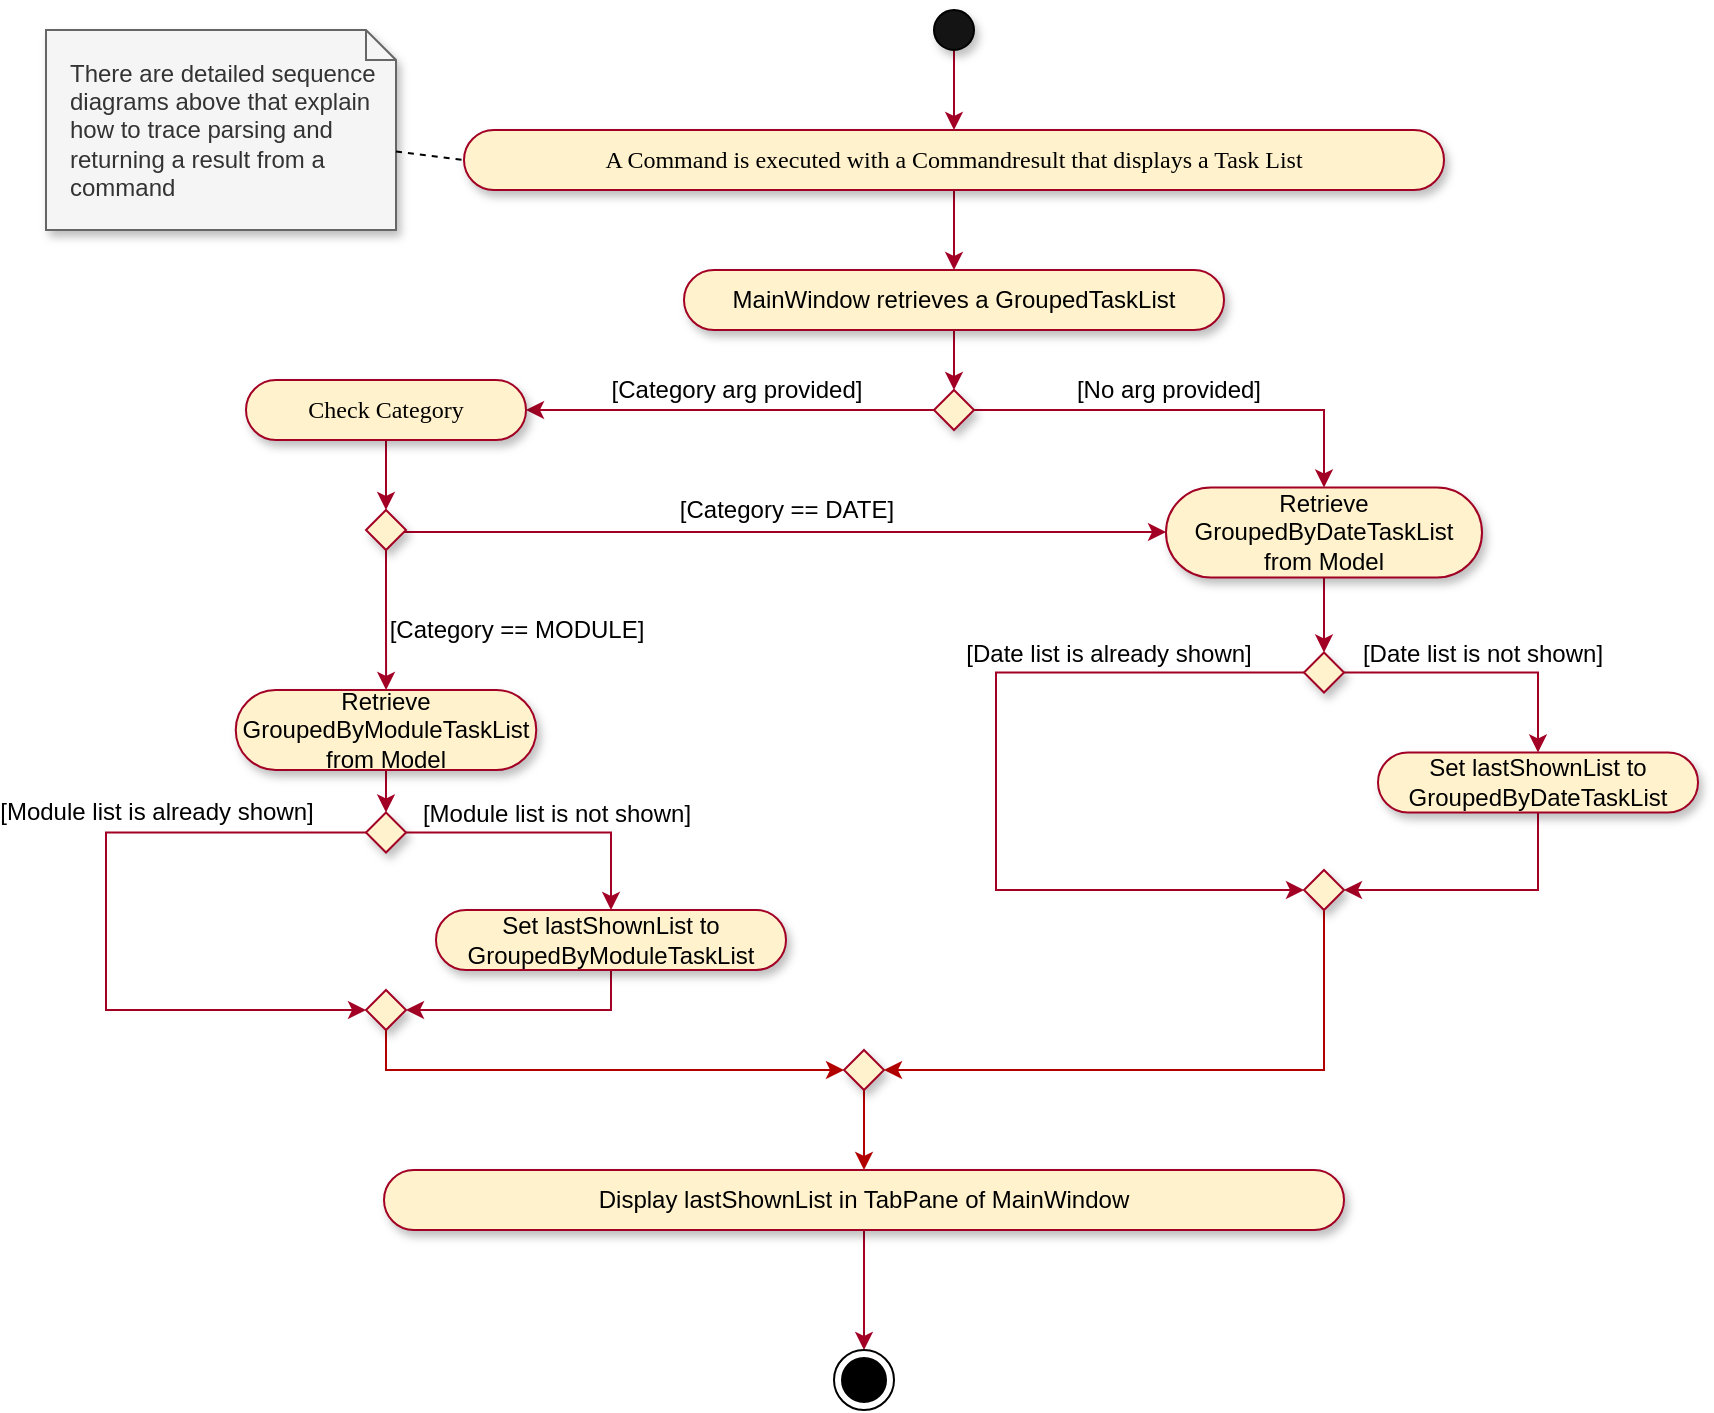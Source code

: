 <mxfile version="12.9.11" type="device"><diagram id="AbNtG0UdLms8ibHrtGx_" name="Page-2"><mxGraphModel dx="1673" dy="905" grid="1" gridSize="10" guides="1" tooltips="1" connect="1" arrows="1" fold="1" page="1" pageScale="1" pageWidth="850" pageHeight="1100" math="0" shadow="0"><root><mxCell id="txvsCWzTqQ1iknvUr7fc-0"/><mxCell id="txvsCWzTqQ1iknvUr7fc-1" parent="txvsCWzTqQ1iknvUr7fc-0"/><mxCell id="cOt1RBG3IyvzF_bBAgHL-0" value="" style="edgeStyle=orthogonalEdgeStyle;rounded=0;orthogonalLoop=1;jettySize=auto;html=1;startArrow=none;startFill=0;endArrow=classic;endFill=1;strokeColor=#A20025;" parent="txvsCWzTqQ1iknvUr7fc-1" source="cOt1RBG3IyvzF_bBAgHL-1" target="cOt1RBG3IyvzF_bBAgHL-10" edge="1"><mxGeometry relative="1" as="geometry"/></mxCell><mxCell id="cOt1RBG3IyvzF_bBAgHL-1" value="" style="ellipse;whiteSpace=wrap;html=1;aspect=fixed;fillColor=#141414;shadow=1;" parent="txvsCWzTqQ1iknvUr7fc-1" vertex="1"><mxGeometry x="1179" y="520" width="20" height="20" as="geometry"/></mxCell><mxCell id="cOt1RBG3IyvzF_bBAgHL-2" value="" style="edgeStyle=orthogonalEdgeStyle;rounded=0;orthogonalLoop=1;jettySize=auto;html=1;startArrow=none;startFill=0;endArrow=classic;endFill=1;strokeColor=#A20025;fontFamily=Verdana;" parent="txvsCWzTqQ1iknvUr7fc-1" source="cOt1RBG3IyvzF_bBAgHL-3" target="cOt1RBG3IyvzF_bBAgHL-6" edge="1"><mxGeometry relative="1" as="geometry"/></mxCell><mxCell id="cOt1RBG3IyvzF_bBAgHL-3" value="MainWindow retrieves a GroupedTaskList" style="whiteSpace=wrap;html=1;rounded=1;arcSize=50;align=center;verticalAlign=middle;strokeWidth=1;autosize=1;spacing=4;treeFolding=1;treeMoving=1;newEdgeStyle={&quot;edgeStyle&quot;:&quot;entityRelationEdgeStyle&quot;,&quot;startArrow&quot;:&quot;none&quot;,&quot;endArrow&quot;:&quot;none&quot;,&quot;segment&quot;:10,&quot;curved&quot;:1};shadow=1;fillColor=#fff2cc;strokeColor=#A20025;" parent="txvsCWzTqQ1iknvUr7fc-1" vertex="1"><mxGeometry x="1054" y="650" width="270" height="30" as="geometry"/></mxCell><mxCell id="cOt1RBG3IyvzF_bBAgHL-4" value="" style="edgeStyle=orthogonalEdgeStyle;rounded=0;orthogonalLoop=1;jettySize=auto;html=1;startArrow=none;startFill=0;endArrow=classic;endFill=1;strokeColor=#A20025;fontFamily=Verdana;" parent="txvsCWzTqQ1iknvUr7fc-1" source="cOt1RBG3IyvzF_bBAgHL-6" target="cOt1RBG3IyvzF_bBAgHL-12" edge="1"><mxGeometry relative="1" as="geometry"/></mxCell><mxCell id="cOt1RBG3IyvzF_bBAgHL-43" value="[Category arg provided]" style="text;html=1;align=center;verticalAlign=middle;resizable=0;points=[];" parent="cOt1RBG3IyvzF_bBAgHL-4" vertex="1" connectable="0"><mxGeometry x="-0.218" y="-1" relative="1" as="geometry"><mxPoint x="-19" y="-9" as="offset"/></mxGeometry></mxCell><mxCell id="cOt1RBG3IyvzF_bBAgHL-5" style="edgeStyle=orthogonalEdgeStyle;rounded=0;orthogonalLoop=1;jettySize=auto;html=1;exitX=1;exitY=0.5;exitDx=0;exitDy=0;entryX=0.5;entryY=0;entryDx=0;entryDy=0;startArrow=none;startFill=0;endArrow=classic;endFill=1;strokeColor=#A20025;fontFamily=Verdana;" parent="txvsCWzTqQ1iknvUr7fc-1" source="cOt1RBG3IyvzF_bBAgHL-6" target="cOt1RBG3IyvzF_bBAgHL-18" edge="1"><mxGeometry relative="1" as="geometry"/></mxCell><mxCell id="cOt1RBG3IyvzF_bBAgHL-44" value="[No arg provided]" style="text;html=1;align=center;verticalAlign=middle;resizable=0;points=[];" parent="cOt1RBG3IyvzF_bBAgHL-5" vertex="1" connectable="0"><mxGeometry x="-0.098" y="1" relative="1" as="geometry"><mxPoint x="-0.19" y="-9" as="offset"/></mxGeometry></mxCell><mxCell id="cOt1RBG3IyvzF_bBAgHL-6" value="" style="rhombus;whiteSpace=wrap;html=1;shadow=1;strokeColor=#A20025;fillColor=#fff2cc;" parent="txvsCWzTqQ1iknvUr7fc-1" vertex="1"><mxGeometry x="1179" y="710" width="20" height="20" as="geometry"/></mxCell><mxCell id="cOt1RBG3IyvzF_bBAgHL-7" value="There are detailed sequence diagrams above that explain how to trace parsing and returning a result from a command" style="shape=note;size=15;align=left;spacingLeft=10;html=1;whiteSpace=wrap;shadow=1;fillColor=#f5f5f5;strokeColor=#666666;fontColor=#333333;" parent="txvsCWzTqQ1iknvUr7fc-1" vertex="1"><mxGeometry x="735" y="530" width="175" height="100" as="geometry"/></mxCell><mxCell id="cOt1RBG3IyvzF_bBAgHL-8" value="" style="edgeStyle=none;endArrow=none;dashed=1;html=1;entryX=0;entryY=0.5;entryDx=0;entryDy=0;" parent="txvsCWzTqQ1iknvUr7fc-1" source="cOt1RBG3IyvzF_bBAgHL-7" target="cOt1RBG3IyvzF_bBAgHL-10" edge="1"><mxGeometry x="1" relative="1" as="geometry"><mxPoint x="880" y="647" as="targetPoint"/><mxPoint x="966.05" y="739.5" as="sourcePoint"/></mxGeometry></mxCell><mxCell id="cOt1RBG3IyvzF_bBAgHL-9" value="" style="edgeStyle=orthogonalEdgeStyle;rounded=0;orthogonalLoop=1;jettySize=auto;html=1;startArrow=none;startFill=0;endArrow=classic;endFill=1;strokeColor=#A20025;" parent="txvsCWzTqQ1iknvUr7fc-1" source="cOt1RBG3IyvzF_bBAgHL-10" target="cOt1RBG3IyvzF_bBAgHL-3" edge="1"><mxGeometry relative="1" as="geometry"/></mxCell><mxCell id="cOt1RBG3IyvzF_bBAgHL-10" value="A Command is executed with a Commandresult that displays a Task List" style="whiteSpace=wrap;rounded=1;arcSize=50;align=center;verticalAlign=middle;strokeWidth=1;autosize=1;spacing=4;treeFolding=1;treeMoving=1;newEdgeStyle={&quot;edgeStyle&quot;:&quot;entityRelationEdgeStyle&quot;,&quot;startArrow&quot;:&quot;none&quot;,&quot;endArrow&quot;:&quot;none&quot;,&quot;segment&quot;:10,&quot;curved&quot;:1};shadow=1;fillColor=#fff2cc;strokeColor=#A20025;horizontal=1;fontFamily=Verdana;" parent="txvsCWzTqQ1iknvUr7fc-1" vertex="1"><mxGeometry x="944" y="580" width="490" height="30" as="geometry"/></mxCell><mxCell id="cOt1RBG3IyvzF_bBAgHL-11" style="edgeStyle=orthogonalEdgeStyle;rounded=0;orthogonalLoop=1;jettySize=auto;html=1;exitX=0.5;exitY=1;exitDx=0;exitDy=0;entryX=0.5;entryY=0;entryDx=0;entryDy=0;startArrow=none;startFill=0;endArrow=classic;endFill=1;strokeColor=#A20025;fontFamily=Verdana;" parent="txvsCWzTqQ1iknvUr7fc-1" source="cOt1RBG3IyvzF_bBAgHL-12" target="cOt1RBG3IyvzF_bBAgHL-16" edge="1"><mxGeometry relative="1" as="geometry"/></mxCell><mxCell id="cOt1RBG3IyvzF_bBAgHL-12" value="Check Category" style="whiteSpace=wrap;html=1;rounded=1;arcSize=50;align=center;verticalAlign=middle;strokeWidth=1;autosize=1;spacing=4;treeFolding=1;treeMoving=1;newEdgeStyle={&quot;edgeStyle&quot;:&quot;entityRelationEdgeStyle&quot;,&quot;startArrow&quot;:&quot;none&quot;,&quot;endArrow&quot;:&quot;none&quot;,&quot;segment&quot;:10,&quot;curved&quot;:1};shadow=1;fillColor=#fff2cc;strokeColor=#A20025;fontFamily=Verdana;" parent="txvsCWzTqQ1iknvUr7fc-1" vertex="1"><mxGeometry x="835" y="705" width="140" height="30" as="geometry"/></mxCell><mxCell id="cOt1RBG3IyvzF_bBAgHL-14" value="" style="edgeStyle=orthogonalEdgeStyle;rounded=0;orthogonalLoop=1;jettySize=auto;html=1;startArrow=none;startFill=0;endArrow=classic;endFill=1;strokeColor=#A20025;fontFamily=Verdana;" parent="txvsCWzTqQ1iknvUr7fc-1" source="cOt1RBG3IyvzF_bBAgHL-16" target="cOt1RBG3IyvzF_bBAgHL-18" edge="1"><mxGeometry relative="1" as="geometry"><Array as="points"><mxPoint x="1170" y="781"/><mxPoint x="1170" y="781"/></Array></mxGeometry></mxCell><mxCell id="cOt1RBG3IyvzF_bBAgHL-42" value="[Category == DATE]" style="text;html=1;align=center;verticalAlign=middle;resizable=0;points=[];" parent="cOt1RBG3IyvzF_bBAgHL-14" vertex="1" connectable="0"><mxGeometry x="0.685" y="2" relative="1" as="geometry"><mxPoint x="-130.14" y="-9.29" as="offset"/></mxGeometry></mxCell><mxCell id="cOt1RBG3IyvzF_bBAgHL-15" value="" style="edgeStyle=orthogonalEdgeStyle;rounded=0;orthogonalLoop=1;jettySize=auto;html=1;startArrow=none;startFill=0;endArrow=classic;endFill=1;strokeColor=#A20025;fontFamily=Verdana;" parent="txvsCWzTqQ1iknvUr7fc-1" source="cOt1RBG3IyvzF_bBAgHL-16" target="cOt1RBG3IyvzF_bBAgHL-21" edge="1"><mxGeometry relative="1" as="geometry"/></mxCell><mxCell id="cOt1RBG3IyvzF_bBAgHL-50" value="[Category == MODULE]" style="text;html=1;align=center;verticalAlign=middle;resizable=0;points=[];" parent="cOt1RBG3IyvzF_bBAgHL-15" vertex="1" connectable="0"><mxGeometry x="-0.301" y="-2" relative="1" as="geometry"><mxPoint x="67" y="15.71" as="offset"/></mxGeometry></mxCell><mxCell id="cOt1RBG3IyvzF_bBAgHL-16" value="" style="rhombus;whiteSpace=wrap;html=1;shadow=1;strokeColor=#A20025;fillColor=#fff2cc;" parent="txvsCWzTqQ1iknvUr7fc-1" vertex="1"><mxGeometry x="895" y="770" width="20" height="20" as="geometry"/></mxCell><mxCell id="cOt1RBG3IyvzF_bBAgHL-17" value="" style="edgeStyle=orthogonalEdgeStyle;rounded=0;orthogonalLoop=1;jettySize=auto;html=1;startArrow=none;startFill=0;endArrow=classic;endFill=1;strokeColor=#A20025;fontFamily=Verdana;" parent="txvsCWzTqQ1iknvUr7fc-1" source="cOt1RBG3IyvzF_bBAgHL-18" target="cOt1RBG3IyvzF_bBAgHL-25" edge="1"><mxGeometry relative="1" as="geometry"/></mxCell><mxCell id="cOt1RBG3IyvzF_bBAgHL-18" value="&lt;div&gt;Retrieve GroupedByDateTaskList from Model&lt;/div&gt;" style="whiteSpace=wrap;html=1;rounded=1;arcSize=50;align=center;verticalAlign=middle;strokeWidth=1;autosize=1;spacing=4;treeFolding=1;treeMoving=1;newEdgeStyle={&quot;edgeStyle&quot;:&quot;entityRelationEdgeStyle&quot;,&quot;startArrow&quot;:&quot;none&quot;,&quot;endArrow&quot;:&quot;none&quot;,&quot;segment&quot;:10,&quot;curved&quot;:1};shadow=1;fillColor=#fff2cc;strokeColor=#A20025;" parent="txvsCWzTqQ1iknvUr7fc-1" vertex="1"><mxGeometry x="1295" y="758.75" width="158" height="45" as="geometry"/></mxCell><mxCell id="cOt1RBG3IyvzF_bBAgHL-20" style="edgeStyle=orthogonalEdgeStyle;rounded=0;orthogonalLoop=1;jettySize=auto;html=1;exitX=0.5;exitY=1;exitDx=0;exitDy=0;entryX=0.5;entryY=0;entryDx=0;entryDy=0;startArrow=none;startFill=0;endArrow=classic;endFill=1;strokeColor=#A20025;fontFamily=Verdana;" parent="txvsCWzTqQ1iknvUr7fc-1" source="cOt1RBG3IyvzF_bBAgHL-21" target="cOt1RBG3IyvzF_bBAgHL-34" edge="1"><mxGeometry relative="1" as="geometry"/></mxCell><mxCell id="cOt1RBG3IyvzF_bBAgHL-21" value="&lt;div&gt;Retrieve GroupedByModuleTaskList from Model&lt;/div&gt;" style="whiteSpace=wrap;html=1;rounded=1;arcSize=50;align=center;verticalAlign=middle;strokeWidth=1;autosize=1;spacing=4;treeFolding=1;treeMoving=1;newEdgeStyle={&quot;edgeStyle&quot;:&quot;entityRelationEdgeStyle&quot;,&quot;startArrow&quot;:&quot;none&quot;,&quot;endArrow&quot;:&quot;none&quot;,&quot;segment&quot;:10,&quot;curved&quot;:1};shadow=1;fillColor=#fff2cc;strokeColor=#A20025;" parent="txvsCWzTqQ1iknvUr7fc-1" vertex="1"><mxGeometry x="829.88" y="860" width="150.25" height="40" as="geometry"/></mxCell><mxCell id="cOt1RBG3IyvzF_bBAgHL-23" style="edgeStyle=orthogonalEdgeStyle;rounded=0;orthogonalLoop=1;jettySize=auto;html=1;exitX=1;exitY=0.5;exitDx=0;exitDy=0;startArrow=none;startFill=0;endArrow=classic;endFill=1;strokeColor=#A20025;fontFamily=Verdana;" parent="txvsCWzTqQ1iknvUr7fc-1" source="cOt1RBG3IyvzF_bBAgHL-25" target="cOt1RBG3IyvzF_bBAgHL-27" edge="1"><mxGeometry relative="1" as="geometry"/></mxCell><mxCell id="cOt1RBG3IyvzF_bBAgHL-46" value="[Date list is not shown]" style="text;html=1;align=center;verticalAlign=middle;resizable=0;points=[];" parent="cOt1RBG3IyvzF_bBAgHL-23" vertex="1" connectable="0"><mxGeometry x="0.084" y="2" relative="1" as="geometry"><mxPoint x="-5.29" y="-8.03" as="offset"/></mxGeometry></mxCell><mxCell id="cOt1RBG3IyvzF_bBAgHL-24" style="edgeStyle=orthogonalEdgeStyle;rounded=0;orthogonalLoop=1;jettySize=auto;html=1;exitX=0;exitY=0.5;exitDx=0;exitDy=0;startArrow=none;startFill=0;endArrow=classic;endFill=1;strokeColor=#A20025;fontFamily=Verdana;entryX=0;entryY=0.5;entryDx=0;entryDy=0;" parent="txvsCWzTqQ1iknvUr7fc-1" source="cOt1RBG3IyvzF_bBAgHL-25" target="K28ZfzaEp1i1eutymCxg-2" edge="1"><mxGeometry relative="1" as="geometry"><mxPoint x="1185" y="1090" as="targetPoint"/><Array as="points"><mxPoint x="1210" y="851"/><mxPoint x="1210" y="960"/></Array></mxGeometry></mxCell><mxCell id="cOt1RBG3IyvzF_bBAgHL-45" value="[Date list is already shown]" style="text;html=1;align=center;verticalAlign=middle;resizable=0;points=[];" parent="cOt1RBG3IyvzF_bBAgHL-24" vertex="1" connectable="0"><mxGeometry x="-0.527" y="-2" relative="1" as="geometry"><mxPoint y="-8.02" as="offset"/></mxGeometry></mxCell><mxCell id="cOt1RBG3IyvzF_bBAgHL-25" value="" style="rhombus;whiteSpace=wrap;html=1;shadow=1;strokeColor=#A20025;fillColor=#fff2cc;" parent="txvsCWzTqQ1iknvUr7fc-1" vertex="1"><mxGeometry x="1364" y="841.25" width="20" height="20" as="geometry"/></mxCell><mxCell id="cOt1RBG3IyvzF_bBAgHL-26" style="edgeStyle=orthogonalEdgeStyle;rounded=0;orthogonalLoop=1;jettySize=auto;html=1;exitX=0.5;exitY=1;exitDx=0;exitDy=0;entryX=1;entryY=0.5;entryDx=0;entryDy=0;startArrow=none;startFill=0;endArrow=classic;endFill=1;strokeColor=#A20025;fontFamily=Verdana;" parent="txvsCWzTqQ1iknvUr7fc-1" source="cOt1RBG3IyvzF_bBAgHL-27" target="K28ZfzaEp1i1eutymCxg-2" edge="1"><mxGeometry relative="1" as="geometry"><Array as="points"><mxPoint x="1481" y="960"/></Array></mxGeometry></mxCell><mxCell id="cOt1RBG3IyvzF_bBAgHL-27" value="Set lastShownList to GroupedByDateTaskList" style="whiteSpace=wrap;html=1;rounded=1;arcSize=50;align=center;verticalAlign=middle;strokeWidth=1;autosize=1;spacing=4;treeFolding=1;treeMoving=1;newEdgeStyle={&quot;edgeStyle&quot;:&quot;entityRelationEdgeStyle&quot;,&quot;startArrow&quot;:&quot;none&quot;,&quot;endArrow&quot;:&quot;none&quot;,&quot;segment&quot;:10,&quot;curved&quot;:1};shadow=1;fillColor=#fff2cc;strokeColor=#A20025;" parent="txvsCWzTqQ1iknvUr7fc-1" vertex="1"><mxGeometry x="1401" y="891.25" width="160" height="30" as="geometry"/></mxCell><mxCell id="cOt1RBG3IyvzF_bBAgHL-28" value="" style="edgeStyle=orthogonalEdgeStyle;rounded=0;orthogonalLoop=1;jettySize=auto;html=1;startArrow=none;startFill=0;endArrow=classic;endFill=1;strokeColor=#A20025;fontFamily=Verdana;" parent="txvsCWzTqQ1iknvUr7fc-1" source="cOt1RBG3IyvzF_bBAgHL-29" edge="1"><mxGeometry relative="1" as="geometry"><mxPoint x="1144" y="1190" as="targetPoint"/></mxGeometry></mxCell><mxCell id="cOt1RBG3IyvzF_bBAgHL-29" value="Display lastShownList in TabPane of MainWindow" style="whiteSpace=wrap;html=1;rounded=1;arcSize=50;align=center;verticalAlign=middle;strokeWidth=1;autosize=1;spacing=4;treeFolding=1;treeMoving=1;newEdgeStyle={&quot;edgeStyle&quot;:&quot;entityRelationEdgeStyle&quot;,&quot;startArrow&quot;:&quot;none&quot;,&quot;endArrow&quot;:&quot;none&quot;,&quot;segment&quot;:10,&quot;curved&quot;:1};shadow=1;fillColor=#fff2cc;strokeColor=#A20025;" parent="txvsCWzTqQ1iknvUr7fc-1" vertex="1"><mxGeometry x="904" y="1100" width="480" height="30" as="geometry"/></mxCell><mxCell id="cOt1RBG3IyvzF_bBAgHL-32" style="edgeStyle=orthogonalEdgeStyle;rounded=0;orthogonalLoop=1;jettySize=auto;html=1;exitX=1;exitY=0.5;exitDx=0;exitDy=0;entryX=0.5;entryY=0;entryDx=0;entryDy=0;startArrow=none;startFill=0;endArrow=classic;endFill=1;strokeColor=#A20025;fontFamily=Verdana;" parent="txvsCWzTqQ1iknvUr7fc-1" source="cOt1RBG3IyvzF_bBAgHL-34" target="cOt1RBG3IyvzF_bBAgHL-38" edge="1"><mxGeometry relative="1" as="geometry"/></mxCell><mxCell id="cOt1RBG3IyvzF_bBAgHL-47" value="[Module list is not shown]" style="text;html=1;align=center;verticalAlign=middle;resizable=0;points=[];" parent="cOt1RBG3IyvzF_bBAgHL-32" vertex="1" connectable="0"><mxGeometry x="-0.051" y="1" relative="1" as="geometry"><mxPoint x="7.86" y="-9.02" as="offset"/></mxGeometry></mxCell><mxCell id="cOt1RBG3IyvzF_bBAgHL-33" style="edgeStyle=orthogonalEdgeStyle;rounded=0;orthogonalLoop=1;jettySize=auto;html=1;exitX=0;exitY=0.5;exitDx=0;exitDy=0;startArrow=none;startFill=0;endArrow=classic;endFill=1;strokeColor=#A20025;fontFamily=Verdana;entryX=0;entryY=0.5;entryDx=0;entryDy=0;" parent="txvsCWzTqQ1iknvUr7fc-1" source="cOt1RBG3IyvzF_bBAgHL-34" edge="1" target="K28ZfzaEp1i1eutymCxg-4"><mxGeometry relative="1" as="geometry"><mxPoint x="995" y="1100" as="targetPoint"/><Array as="points"><mxPoint x="765" y="931"/><mxPoint x="765" y="1020"/></Array></mxGeometry></mxCell><mxCell id="cOt1RBG3IyvzF_bBAgHL-49" value="[Module list is already shown]" style="text;html=1;align=center;verticalAlign=middle;resizable=0;points=[];" parent="cOt1RBG3IyvzF_bBAgHL-33" vertex="1" connectable="0"><mxGeometry x="-0.654" relative="1" as="geometry"><mxPoint x="-44.31" y="-10.03" as="offset"/></mxGeometry></mxCell><mxCell id="cOt1RBG3IyvzF_bBAgHL-34" value="" style="rhombus;whiteSpace=wrap;html=1;shadow=1;strokeColor=#A20025;fillColor=#fff2cc;" parent="txvsCWzTqQ1iknvUr7fc-1" vertex="1"><mxGeometry x="895" y="921.25" width="20" height="20" as="geometry"/></mxCell><mxCell id="cOt1RBG3IyvzF_bBAgHL-37" style="edgeStyle=orthogonalEdgeStyle;rounded=0;orthogonalLoop=1;jettySize=auto;html=1;exitX=0.5;exitY=1;exitDx=0;exitDy=0;startArrow=none;startFill=0;endArrow=classic;endFill=1;strokeColor=#A20025;fontFamily=Verdana;entryX=1;entryY=0.5;entryDx=0;entryDy=0;" parent="txvsCWzTqQ1iknvUr7fc-1" source="cOt1RBG3IyvzF_bBAgHL-38" edge="1" target="K28ZfzaEp1i1eutymCxg-4"><mxGeometry relative="1" as="geometry"><mxPoint x="1105" y="1100" as="targetPoint"/><Array as="points"><mxPoint x="1017" y="1020"/></Array></mxGeometry></mxCell><mxCell id="cOt1RBG3IyvzF_bBAgHL-38" value="Set lastShownList to GroupedByModuleTaskList" style="whiteSpace=wrap;html=1;rounded=1;arcSize=50;align=center;verticalAlign=middle;strokeWidth=1;autosize=1;spacing=4;treeFolding=1;treeMoving=1;newEdgeStyle={&quot;edgeStyle&quot;:&quot;entityRelationEdgeStyle&quot;,&quot;startArrow&quot;:&quot;none&quot;,&quot;endArrow&quot;:&quot;none&quot;,&quot;segment&quot;:10,&quot;curved&quot;:1};shadow=1;fillColor=#fff2cc;strokeColor=#A20025;" parent="txvsCWzTqQ1iknvUr7fc-1" vertex="1"><mxGeometry x="930" y="970" width="175" height="30" as="geometry"/></mxCell><mxCell id="cOt1RBG3IyvzF_bBAgHL-40" value="" style="ellipse;html=1;shape=endState;fillColor=#000000;strokeColor=#000000;" parent="txvsCWzTqQ1iknvUr7fc-1" vertex="1"><mxGeometry x="1129" y="1190" width="30" height="30" as="geometry"/></mxCell><mxCell id="K28ZfzaEp1i1eutymCxg-3" style="edgeStyle=orthogonalEdgeStyle;rounded=0;orthogonalLoop=1;jettySize=auto;html=1;exitX=0.5;exitY=1;exitDx=0;exitDy=0;entryX=1;entryY=0.5;entryDx=0;entryDy=0;fillColor=#e51400;strokeColor=#B20000;" edge="1" parent="txvsCWzTqQ1iknvUr7fc-1" source="K28ZfzaEp1i1eutymCxg-2" target="K28ZfzaEp1i1eutymCxg-7"><mxGeometry relative="1" as="geometry"/></mxCell><mxCell id="K28ZfzaEp1i1eutymCxg-2" value="" style="rhombus;whiteSpace=wrap;html=1;shadow=1;strokeColor=#A20025;fillColor=#fff2cc;" vertex="1" parent="txvsCWzTqQ1iknvUr7fc-1"><mxGeometry x="1364" y="950" width="20" height="20" as="geometry"/></mxCell><mxCell id="K28ZfzaEp1i1eutymCxg-6" style="edgeStyle=orthogonalEdgeStyle;rounded=0;orthogonalLoop=1;jettySize=auto;html=1;exitX=0.5;exitY=1;exitDx=0;exitDy=0;entryX=0;entryY=0.5;entryDx=0;entryDy=0;fillColor=#e51400;strokeColor=#B20000;" edge="1" parent="txvsCWzTqQ1iknvUr7fc-1" source="K28ZfzaEp1i1eutymCxg-4" target="K28ZfzaEp1i1eutymCxg-7"><mxGeometry relative="1" as="geometry"><mxPoint x="1090" y="1070" as="targetPoint"/></mxGeometry></mxCell><mxCell id="K28ZfzaEp1i1eutymCxg-4" value="" style="rhombus;whiteSpace=wrap;html=1;shadow=1;strokeColor=#A20025;fillColor=#fff2cc;" vertex="1" parent="txvsCWzTqQ1iknvUr7fc-1"><mxGeometry x="895" y="1010" width="20" height="20" as="geometry"/></mxCell><mxCell id="K28ZfzaEp1i1eutymCxg-8" style="edgeStyle=orthogonalEdgeStyle;rounded=0;orthogonalLoop=1;jettySize=auto;html=1;exitX=0.5;exitY=1;exitDx=0;exitDy=0;entryX=0.5;entryY=0;entryDx=0;entryDy=0;fillColor=#e51400;strokeColor=#B20000;" edge="1" parent="txvsCWzTqQ1iknvUr7fc-1" source="K28ZfzaEp1i1eutymCxg-7" target="cOt1RBG3IyvzF_bBAgHL-29"><mxGeometry relative="1" as="geometry"/></mxCell><mxCell id="K28ZfzaEp1i1eutymCxg-7" value="" style="rhombus;whiteSpace=wrap;html=1;shadow=1;strokeColor=#A20025;fillColor=#fff2cc;" vertex="1" parent="txvsCWzTqQ1iknvUr7fc-1"><mxGeometry x="1134" y="1040" width="20" height="20" as="geometry"/></mxCell></root></mxGraphModel></diagram></mxfile>